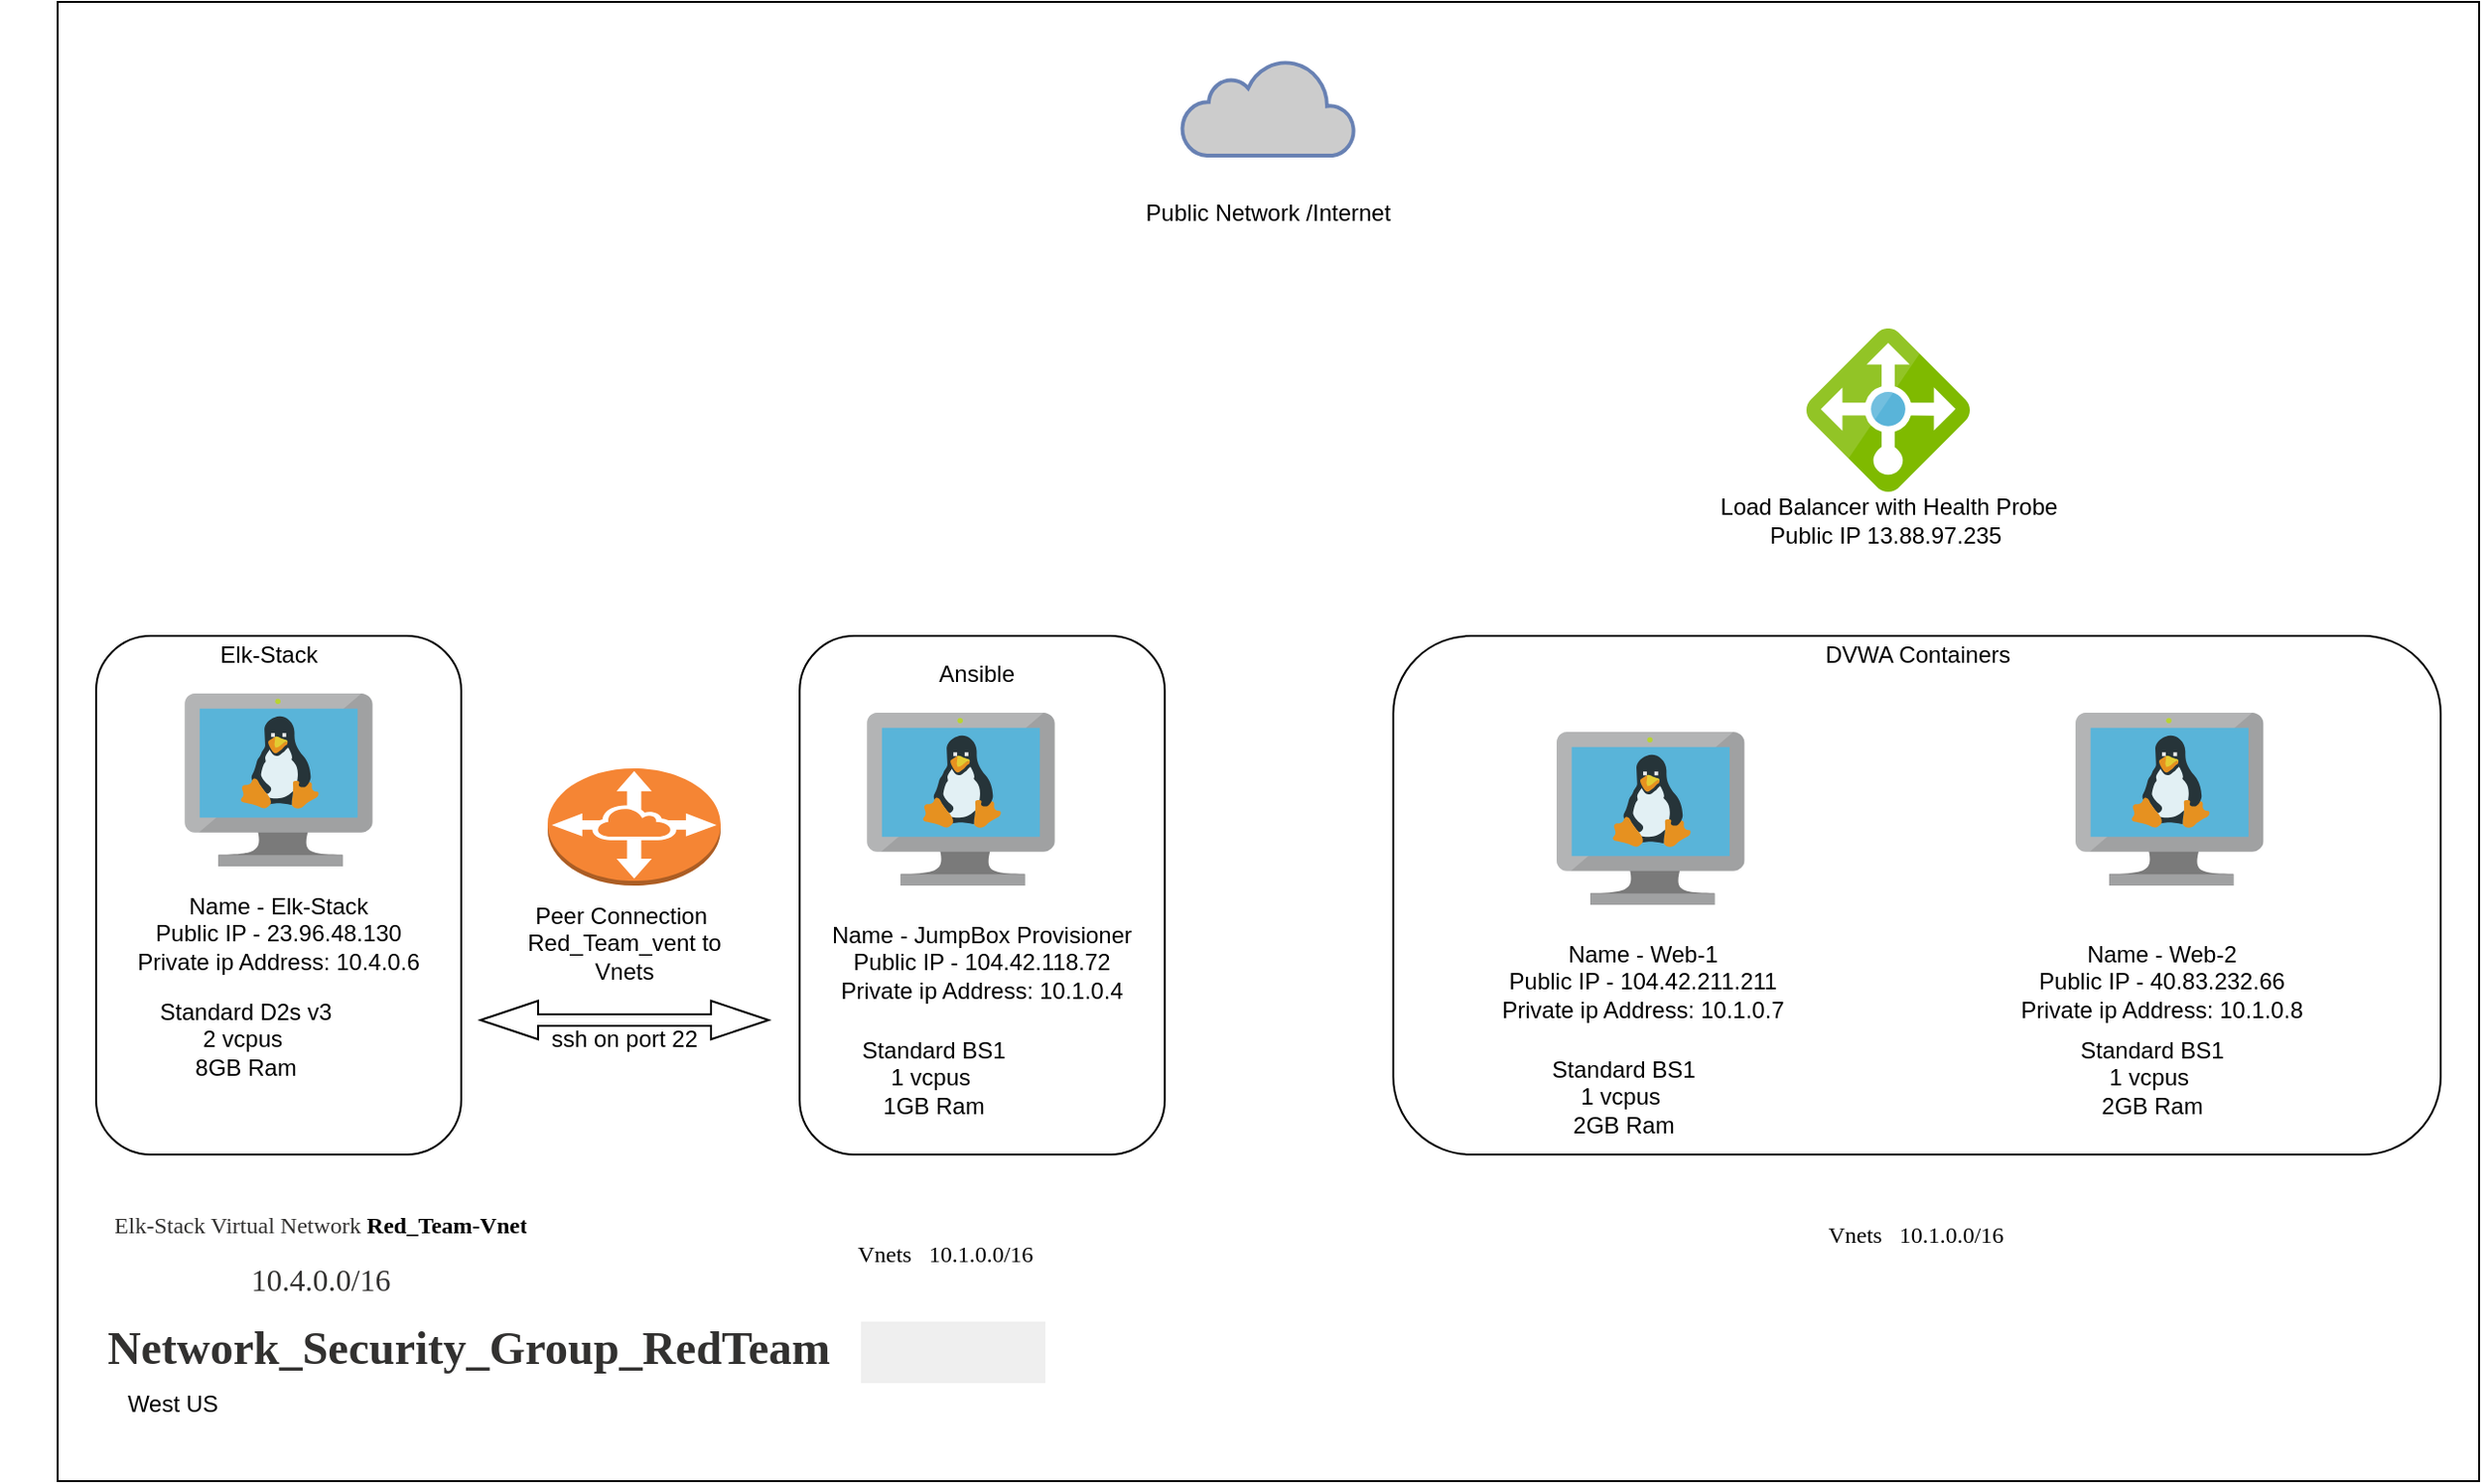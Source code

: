 <mxfile version="14.6.0" type="device"><diagram id="fDUTt8lbsnpufesVGEiz" name="Page-1"><mxGraphModel dx="2831" dy="705" grid="1" gridSize="10" guides="1" tooltips="1" connect="1" arrows="1" fold="1" page="1" pageScale="1" pageWidth="1169" pageHeight="827" math="0" shadow="0"><root><mxCell id="0"/><mxCell id="1" parent="0"/><mxCell id="VVWxrDF0ddpjTtfOW-Dc-1" value="" style="rounded=0;whiteSpace=wrap;html=1;" vertex="1" parent="1"><mxGeometry x="-110" y="20" width="1260" height="770" as="geometry"/></mxCell><mxCell id="VVWxrDF0ddpjTtfOW-Dc-2" value="" style="rounded=1;whiteSpace=wrap;html=1;" vertex="1" parent="1"><mxGeometry x="-90" y="350" width="190" height="270" as="geometry"/></mxCell><mxCell id="VVWxrDF0ddpjTtfOW-Dc-4" value="&lt;div class=&quot;fxs-blade-title-toprow&quot; style=&quot;font-size: 13px ; display: flex ; color: rgb(50 , 49 , 48) ; font-family: &amp;#34;az_ea_font&amp;#34; , &amp;#34;segoe ui&amp;#34; , &amp;#34;az_font&amp;#34; , , , &amp;#34;blinkmacsystemfont&amp;#34; , &amp;#34;roboto&amp;#34; , &amp;#34;oxygen&amp;#34; , &amp;#34;ubuntu&amp;#34; , &amp;#34;cantarell&amp;#34; , &amp;#34;open sans&amp;#34; , &amp;#34;helvetica neue&amp;#34; , sans-serif ; background-color: rgb(255 , 255 , 255) ; outline: none&quot;&gt;&lt;h2 class=&quot;fxs-blade-title-titleText msportalfx-tooltip-overflow&quot; id=&quot;5d8b5b00-c67f-4fa8-8840-96f3b5a1c0a9&quot; style=&quot;font-size: 24px ; margin: 0px 16px 0px 0px ; overflow: hidden ; text-overflow: ellipsis ; line-height: 28px ; outline: none&quot;&gt;&lt;font face=&quot;Times New Roman&quot;&gt;Network_Security_Group_RedTeam&lt;span class=&quot;msportalfx-font-regular&quot; id=&quot;_weave_e_1049&quot; style=&quot;font-weight: 400 ; outline: none&quot;&gt;&lt;/span&gt;&lt;/font&gt;&lt;/h2&gt;&lt;div class=&quot;fxs-blade-actions msportalfx-unselectable az-noprint&quot; style=&quot;font-weight: inherit ; display: flex ; justify-content: flex-end ; outline: none&quot;&gt;&lt;button type=&quot;button&quot; class=&quot;fxs-blade-button fxs-blade-pin fxs-portal-hover msportalfx-hideonactivated&quot; title=&quot;Pin blade to dashboard&quot; id=&quot;_weave_e_1052&quot; style=&quot;font-family: &amp;#34;az_ea_font&amp;#34; , &amp;#34;segoe ui&amp;#34; , &amp;#34;az_font&amp;#34; , , , &amp;#34;blinkmacsystemfont&amp;#34; , &amp;#34;roboto&amp;#34; , &amp;#34;oxygen&amp;#34; , &amp;#34;ubuntu&amp;#34; , &amp;#34;cantarell&amp;#34; , &amp;#34;open sans&amp;#34; , &amp;#34;helvetica neue&amp;#34; , sans-serif ; border-radius: 0px ; font-size: 13px ; line-height: 1.385 ; background-image: none ; cursor: pointer ; padding: 0px ; border-width: 0px ; margin: 0px ; transition: 0.2s ease-out 0s ; height: 32px ; display: flex ; align-items: center ; justify-content: center ; width: 32px ; visibility: visible ; outline: none&quot;&gt;&lt;/button&gt;&lt;div class=&quot;fxs-blade-actiondropmenu msportalfx-hideonactivated&quot; id=&quot;_weave_e_1054&quot; style=&quot;font-weight: inherit ; z-index: 203 ; outline: none&quot;&gt;&lt;div class=&quot;fxs-dropmenu&quot; id=&quot;_weave_e_1064&quot; style=&quot;font-weight: inherit ; position: relative ; box-sizing: border-box ; z-index: 200 ; outline: none&quot;&gt;&lt;button class=&quot;fxs-dropmenu-button fxs-popup-button&quot; title=&quot;More content actions&quot; id=&quot;_weave_e_1055&quot; style=&quot;font-family: &amp;#34;az_ea_font&amp;#34; , &amp;#34;segoe ui&amp;#34; , &amp;#34;az_font&amp;#34; , , , &amp;#34;blinkmacsystemfont&amp;#34; , &amp;#34;roboto&amp;#34; , &amp;#34;oxygen&amp;#34; , &amp;#34;ubuntu&amp;#34; , &amp;#34;cantarell&amp;#34; , &amp;#34;open sans&amp;#34; , &amp;#34;helvetica neue&amp;#34; , sans-serif ; border-radius: 0px ; font-size: 13px ; line-height: 1.385 ; background-image: none ; border-style: none ; padding: 0px ; margin: 0px ; cursor: pointer ; display: flex ; position: relative ; height: 32px ; align-items: center ; justify-content: center ; outline: none&quot;&gt;&lt;div class=&quot;fxs-blade-button fxs-blade-more fxs-portal-hover&quot; id=&quot;_weave_e_1056&quot; style=&quot;font-weight: inherit ; cursor: pointer ; padding: 0px ; border: 0px ; background-color: transparent ; margin: 0px ; transition: 0.2s ease-out 0s ; height: 32px ; display: flex ; align-items: center ; justify-content: center ; width: 32px ; visibility: visible ; outline: none&quot;&gt;&lt;/div&gt;&lt;/button&gt;&lt;/div&gt;&lt;/div&gt;&lt;div class=&quot;fxs-blade-actions-spacefiller msportalfx-hideonactivated&quot; style=&quot;font-weight: inherit ; outline: none&quot;&gt;&lt;/div&gt;&lt;button type=&quot;button&quot; class=&quot;fxs-blade-button fxs-blade-close msportalfx-hideonactivated&quot; title=&quot;Close&quot; id=&quot;_weave_e_1065&quot; style=&quot;font-family: &amp;#34;az_ea_font&amp;#34; , &amp;#34;segoe ui&amp;#34; , &amp;#34;az_font&amp;#34; , , , &amp;#34;blinkmacsystemfont&amp;#34; , &amp;#34;roboto&amp;#34; , &amp;#34;oxygen&amp;#34; , &amp;#34;ubuntu&amp;#34; , &amp;#34;cantarell&amp;#34; , &amp;#34;open sans&amp;#34; , &amp;#34;helvetica neue&amp;#34; , sans-serif ; border-radius: 0px ; font-size: 13px ; line-height: 1.385 ; background-image: none ; cursor: pointer ; padding: 0px ; border-width: 0px ; margin: 0px ; transition: 0.2s ease-out 0s ; height: 32px ; display: flex ; align-items: center ; justify-content: center ; width: 32px ; visibility: visible ; outline: none&quot;&gt;&lt;/button&gt;&lt;/div&gt;&lt;/div&gt;&lt;div class=&quot;fxs-blade-title-subtitle&quot; id=&quot;_weave_e_1067&quot; style=&quot;font-size: 13px ; display: flex ; height: 16px ; color: rgb(50 , 49 , 48) ; font-family: &amp;#34;az_ea_font&amp;#34; , &amp;#34;segoe ui&amp;#34; , &amp;#34;az_font&amp;#34; , , , &amp;#34;blinkmacsystemfont&amp;#34; , &amp;#34;roboto&amp;#34; , &amp;#34;oxygen&amp;#34; , &amp;#34;ubuntu&amp;#34; , &amp;#34;cantarell&amp;#34; , &amp;#34;open sans&amp;#34; , &amp;#34;helvetica neue&amp;#34; , sans-serif ; background-color: rgb(255 , 255 , 255) ; outline: none&quot;&gt;&lt;br class=&quot;Apple-interchange-newline&quot;&gt;&lt;/div&gt;" style="text;html=1;strokeColor=none;fillColor=none;align=center;verticalAlign=middle;whiteSpace=wrap;rounded=0;" vertex="1" parent="1"><mxGeometry x="-70" y="720" width="460" height="20" as="geometry"/></mxCell><mxCell id="VVWxrDF0ddpjTtfOW-Dc-5" value="West US" style="text;html=1;strokeColor=none;fillColor=none;align=center;verticalAlign=middle;whiteSpace=wrap;rounded=0;" vertex="1" parent="1"><mxGeometry x="-90" y="740" width="80" height="20" as="geometry"/></mxCell><mxCell id="VVWxrDF0ddpjTtfOW-Dc-7" value="&lt;h2 class=&quot;fxs-blade-title-titleText msportalfx-tooltip-overflow&quot; id=&quot;5d8b5b00-c67f-4fa8-8840-96f3b5a1c0db&quot; style=&quot;margin: 0px 16px 0px 0px ; overflow: hidden ; text-overflow: ellipsis ; line-height: 28px ; background-color: rgb(255 , 255 , 255) ; outline: none&quot;&gt;&lt;font face=&quot;Times New Roman&quot; style=&quot;font-size: 12px&quot;&gt;&lt;font color=&quot;#323130&quot; style=&quot;font-weight: normal&quot;&gt;Elk-Stack Virtual Network&amp;nbsp;&lt;/font&gt;Red_Team-Vnet&lt;/font&gt;&lt;/h2&gt;&lt;h2 class=&quot;fxs-blade-title-titleText msportalfx-tooltip-overflow&quot; id=&quot;5d8b5b00-c67f-4fa8-8840-96f3b5a1c0db&quot; style=&quot;margin: 0px 16px 0px 0px ; overflow: hidden ; text-overflow: ellipsis ; line-height: 28px ; background-color: rgb(255 , 255 , 255) ; outline: none&quot;&gt;&lt;font color=&quot;#323130&quot; style=&quot;font-weight: normal&quot; face=&quot;Times New Roman&quot; size=&quot;3&quot;&gt;10.4.0.0/16&lt;/font&gt;&lt;/h2&gt;" style="text;html=1;strokeColor=none;fillColor=none;align=center;verticalAlign=middle;whiteSpace=wrap;rounded=0;" vertex="1" parent="1"><mxGeometry x="-110" y="660" width="290" height="20" as="geometry"/></mxCell><mxCell id="VVWxrDF0ddpjTtfOW-Dc-8" value="" style="html=1;outlineConnect=0;fillColor=#CCCCCC;strokeColor=#6881B3;gradientColor=none;gradientDirection=north;strokeWidth=2;shape=mxgraph.networks.cloud;fontColor=#ffffff;" vertex="1" parent="1"><mxGeometry x="475" y="50" width="90" height="50" as="geometry"/></mxCell><mxCell id="VVWxrDF0ddpjTtfOW-Dc-9" value="" style="aspect=fixed;html=1;points=[];align=center;image;fontSize=12;image=img/lib/mscae/VM_Linux.svg;" vertex="1" parent="1"><mxGeometry x="-43.92" y="380" width="97.83" height="90" as="geometry"/></mxCell><mxCell id="VVWxrDF0ddpjTtfOW-Dc-13" value="Name - Elk-Stack&lt;br&gt;Public IP - 23.96.48.130&lt;br&gt;Private ip Address: 10.4.0.6" style="text;html=1;strokeColor=none;fillColor=none;align=center;verticalAlign=middle;whiteSpace=wrap;rounded=0;" vertex="1" parent="1"><mxGeometry x="-140" y="495" width="290" height="20" as="geometry"/></mxCell><mxCell id="VVWxrDF0ddpjTtfOW-Dc-14" value="Standard D2s v3&lt;br&gt;2 vcpus&amp;nbsp;&lt;br&gt;8GB Ram" style="text;html=1;strokeColor=none;fillColor=none;align=center;verticalAlign=middle;whiteSpace=wrap;rounded=0;" vertex="1" parent="1"><mxGeometry x="-132.17" y="550" width="240" height="20" as="geometry"/></mxCell><mxCell id="VVWxrDF0ddpjTtfOW-Dc-18" value="&lt;span style=&quot;color: rgba(0 , 0 , 0 , 0) ; font-family: monospace ; font-size: 0px&quot;&gt;%3CmxGraphModel%3E%3Croot%3E%3CmxCell%20id%3D%220%22%2F%3E%3CmxCell%20id%3D%221%22%20parent%3D%220%22%2F%3E%3CmxCell%20id%3D%222%22%20value%3D%22%22%20style%3D%22aspect%3Dfixed%3Bhtml%3D1%3Bpoints%3D%5B%5D%3Balign%3Dcenter%3Bimage%3BfontSize%3D12%3Bimage%3Dimg%2Flib%2Fmscae%2FVM_Linux.svg%3B%22%20vertex%3D%221%22%20parent%3D%221%22%3E%3CmxGeometry%20x%3D%22150%22%20y%3D%22430%22%20width%3D%2297.83%22%20height%3D%2290%22%20as%3D%22geometry%22%2F%3E%3C%2FmxCell%3E%3C%2Froot%3E%3C%2FmxGraphModel%3E&lt;/span&gt;" style="rounded=1;whiteSpace=wrap;html=1;" vertex="1" parent="1"><mxGeometry x="276.09" y="350" width="190" height="270" as="geometry"/></mxCell><mxCell id="VVWxrDF0ddpjTtfOW-Dc-19" value="Name - JumpBox Provisioner&lt;br&gt;Public IP - 104.42.118.72&lt;br&gt;Private ip Address: 10.1.0.4" style="text;html=1;strokeColor=none;fillColor=none;align=center;verticalAlign=middle;whiteSpace=wrap;rounded=0;" vertex="1" parent="1"><mxGeometry x="226.09" y="510" width="290" height="20" as="geometry"/></mxCell><mxCell id="VVWxrDF0ddpjTtfOW-Dc-20" value="Standard BS1&lt;br&gt;1 vcpus&amp;nbsp;&lt;br&gt;1GB Ram" style="text;html=1;strokeColor=none;fillColor=none;align=center;verticalAlign=middle;whiteSpace=wrap;rounded=0;" vertex="1" parent="1"><mxGeometry x="226.09" y="570" width="240" height="20" as="geometry"/></mxCell><mxCell id="VVWxrDF0ddpjTtfOW-Dc-11" value="" style="aspect=fixed;html=1;points=[];align=center;image;fontSize=12;image=img/lib/mscae/VM_Linux.svg;" vertex="1" parent="1"><mxGeometry x="311.08" y="390" width="97.83" height="90" as="geometry"/></mxCell><mxCell id="VVWxrDF0ddpjTtfOW-Dc-21" value="&lt;span style=&quot;color: rgba(0 , 0 , 0 , 0) ; font-family: monospace ; font-size: 0px&quot;&gt;%3CmxGraphModel%3E%3Croot%3E%3CmxCell%20id%3D%220%22%2F%3E%3CmxCell%20id%3D%221%22%20parent%3D%220%22%2F%3E%3CmxCell%20id%3D%222%22%20value%3D%22%22%20style%3D%22aspect%3Dfixed%3Bhtml%3D1%3Bpoints%3D%5B%5D%3Balign%3Dcenter%3Bimage%3BfontSize%3D12%3Bimage%3Dimg%2Flib%2Fmscae%2FVM_Linux.svg%3B%22%20vertex%3D%221%22%20parent%3D%221%22%3E%3CmxGeometry%20x%3D%22150%22%20y%3D%22430%22%20width%3D%2297.83%22%20height%3D%2290%22%20as%3D%22geometry%22%2F%3E%3C%2FmxCell%3E%3C%2Froot%3E%3C%2FmxGraphModel%3E&lt;/span&gt;" style="rounded=1;whiteSpace=wrap;html=1;" vertex="1" parent="1"><mxGeometry x="585" y="350" width="545" height="270" as="geometry"/></mxCell><mxCell id="VVWxrDF0ddpjTtfOW-Dc-22" value="" style="aspect=fixed;html=1;points=[];align=center;image;fontSize=12;image=img/lib/mscae/VM_Linux.svg;" vertex="1" parent="1"><mxGeometry x="670" y="400" width="97.83" height="90" as="geometry"/></mxCell><mxCell id="VVWxrDF0ddpjTtfOW-Dc-23" value="" style="aspect=fixed;html=1;points=[];align=center;image;fontSize=12;image=img/lib/mscae/VM_Linux.svg;" vertex="1" parent="1"><mxGeometry x="940" y="390" width="97.83" height="90" as="geometry"/></mxCell><mxCell id="VVWxrDF0ddpjTtfOW-Dc-24" value="Name - Web-1&lt;br&gt;Public IP - 104.42.211.211&lt;br&gt;Private ip Address: 10.1.0.7" style="text;html=1;strokeColor=none;fillColor=none;align=center;verticalAlign=middle;whiteSpace=wrap;rounded=0;" vertex="1" parent="1"><mxGeometry x="570" y="520" width="290" height="20" as="geometry"/></mxCell><mxCell id="VVWxrDF0ddpjTtfOW-Dc-25" value="Name - Web-2&lt;br&gt;Public IP - 40.83.232.66&lt;br&gt;Private ip Address: 10.1.0.8" style="text;html=1;strokeColor=none;fillColor=none;align=center;verticalAlign=middle;whiteSpace=wrap;rounded=0;" vertex="1" parent="1"><mxGeometry x="840" y="520" width="290" height="20" as="geometry"/></mxCell><mxCell id="VVWxrDF0ddpjTtfOW-Dc-26" value="&lt;h2 class=&quot;fxs-blade-title-titleText msportalfx-tooltip-overflow&quot; id=&quot;5d8b5b00-c67f-4fa8-8840-96f3b5a1c0db&quot; style=&quot;margin: 0px 16px 0px 0px ; overflow: hidden ; text-overflow: ellipsis ; line-height: 28px ; background-color: rgb(255 , 255 , 255) ; outline: none&quot;&gt;&lt;span style=&quot;font-weight: normal&quot;&gt;&lt;font face=&quot;Times New Roman&quot; style=&quot;font-size: 12px&quot;&gt;Vnets&amp;nbsp; &amp;nbsp;10.1.0.0/16&lt;/font&gt;&lt;/span&gt;&lt;/h2&gt;" style="text;html=1;strokeColor=none;fillColor=none;align=center;verticalAlign=middle;whiteSpace=wrap;rounded=0;" vertex="1" parent="1"><mxGeometry x="235" y="660" width="250" height="20" as="geometry"/></mxCell><mxCell id="VVWxrDF0ddpjTtfOW-Dc-27" value="Standard BS1&lt;br&gt;1 vcpus&amp;nbsp;&lt;br&gt;2GB Ram" style="text;html=1;strokeColor=none;fillColor=none;align=center;verticalAlign=middle;whiteSpace=wrap;rounded=0;" vertex="1" parent="1"><mxGeometry x="585" y="580" width="240" height="20" as="geometry"/></mxCell><mxCell id="VVWxrDF0ddpjTtfOW-Dc-28" value="Standard BS1&lt;br&gt;1 vcpus&amp;nbsp;&lt;br&gt;2GB Ram" style="text;html=1;strokeColor=none;fillColor=none;align=center;verticalAlign=middle;whiteSpace=wrap;rounded=0;" vertex="1" parent="1"><mxGeometry x="860" y="570" width="240" height="20" as="geometry"/></mxCell><mxCell id="VVWxrDF0ddpjTtfOW-Dc-29" value="&lt;h2 class=&quot;fxs-blade-title-titleText msportalfx-tooltip-overflow&quot; id=&quot;5d8b5b00-c67f-4fa8-8840-96f3b5a1c0db&quot; style=&quot;margin: 0px 16px 0px 0px ; overflow: hidden ; text-overflow: ellipsis ; line-height: 28px ; background-color: rgb(255 , 255 , 255) ; outline: none&quot;&gt;&lt;span style=&quot;font-weight: normal&quot;&gt;&lt;font face=&quot;Times New Roman&quot; style=&quot;font-size: 12px&quot;&gt;Vnets&amp;nbsp; &amp;nbsp;10.1.0.0/16&lt;/font&gt;&lt;/span&gt;&lt;/h2&gt;" style="text;html=1;strokeColor=none;fillColor=none;align=center;verticalAlign=middle;whiteSpace=wrap;rounded=0;" vertex="1" parent="1"><mxGeometry x="740" y="650" width="250" height="20" as="geometry"/></mxCell><mxCell id="VVWxrDF0ddpjTtfOW-Dc-30" value="" style="outlineConnect=0;dashed=0;verticalLabelPosition=bottom;verticalAlign=top;align=center;html=1;shape=mxgraph.aws3.vpc_peering;fillColor=#F58534;gradientColor=none;" vertex="1" parent="1"><mxGeometry x="145" y="419" width="90" height="61" as="geometry"/></mxCell><mxCell id="VVWxrDF0ddpjTtfOW-Dc-31" value="Peer Connection&amp;nbsp;&lt;br&gt;Red_Team_vent to Vnets" style="text;html=1;strokeColor=none;fillColor=none;align=center;verticalAlign=middle;whiteSpace=wrap;rounded=0;" vertex="1" parent="1"><mxGeometry x="120" y="500" width="130" height="20" as="geometry"/></mxCell><mxCell id="VVWxrDF0ddpjTtfOW-Dc-32" value="" style="aspect=fixed;html=1;points=[];align=center;image;fontSize=12;image=img/lib/mscae/Load_Balancer_feature.svg;" vertex="1" parent="1"><mxGeometry x="800" y="190" width="85" height="85" as="geometry"/></mxCell><mxCell id="VVWxrDF0ddpjTtfOW-Dc-33" value="Load Balancer with Health Probe&lt;br&gt;Public IP 13.88.97.235&amp;nbsp;" style="text;html=1;strokeColor=none;fillColor=none;align=center;verticalAlign=middle;whiteSpace=wrap;rounded=0;" vertex="1" parent="1"><mxGeometry x="737.5" y="280" width="210" height="20" as="geometry"/></mxCell><mxCell id="VVWxrDF0ddpjTtfOW-Dc-34" value="Public Network /Internet" style="text;html=1;strokeColor=none;fillColor=none;align=center;verticalAlign=middle;whiteSpace=wrap;rounded=0;" vertex="1" parent="1"><mxGeometry x="440" y="120" width="160" height="20" as="geometry"/></mxCell><mxCell id="VVWxrDF0ddpjTtfOW-Dc-38" value="Elk-Stack" style="text;html=1;strokeColor=none;fillColor=none;align=center;verticalAlign=middle;whiteSpace=wrap;rounded=0;" vertex="1" parent="1"><mxGeometry x="-80" y="350" width="160" height="20" as="geometry"/></mxCell><mxCell id="VVWxrDF0ddpjTtfOW-Dc-39" value="Ansible&amp;nbsp;" style="text;html=1;strokeColor=none;fillColor=none;align=center;verticalAlign=middle;whiteSpace=wrap;rounded=0;" vertex="1" parent="1"><mxGeometry x="290" y="360" width="160" height="20" as="geometry"/></mxCell><mxCell id="VVWxrDF0ddpjTtfOW-Dc-40" value="DVWA Containers" style="text;html=1;strokeColor=none;fillColor=none;align=center;verticalAlign=middle;whiteSpace=wrap;rounded=0;" vertex="1" parent="1"><mxGeometry x="777.5" y="350" width="160" height="20" as="geometry"/></mxCell><mxCell id="VVWxrDF0ddpjTtfOW-Dc-57" value="" style="shape=doubleArrow;whiteSpace=wrap;html=1;" vertex="1" parent="1"><mxGeometry x="110" y="540" width="150" height="20" as="geometry"/></mxCell><mxCell id="VVWxrDF0ddpjTtfOW-Dc-58" value="ssh on port 22" style="text;html=1;strokeColor=none;fillColor=none;align=center;verticalAlign=middle;whiteSpace=wrap;rounded=0;" vertex="1" parent="1"><mxGeometry x="140" y="550" width="90" height="20" as="geometry"/></mxCell></root></mxGraphModel></diagram></mxfile>